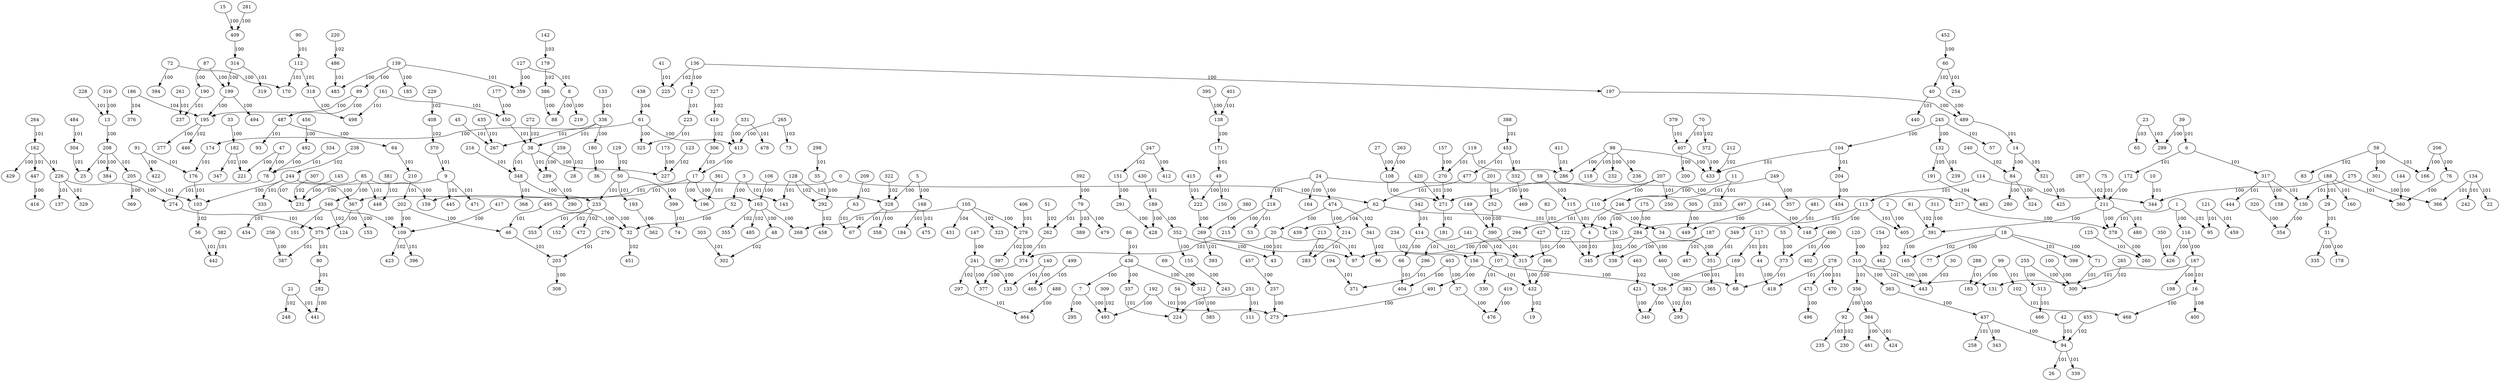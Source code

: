 digraph example{
0 -> 367[label= "101"];
1 -> 378[label= "101"];
2 -> 405[label= "100"];
3 -> 143[label= "101"];
4 -> 345[label= "101"];
6 -> 172[label= "101"];
7 -> 493[label= "100"];
127 -> 8[label= "101"];
9 -> 231[label= "100"];
10 -> 344[label= "101"];
11 -> 246[label= "100"];
12 -> 223[label= "101"];
13 -> 208[label= "100"];
489 -> 14[label= "101"];
15 -> 409[label= "100"];
167 -> 16[label= "101"];
17 -> 159[label= "101"];
18 -> 165[label= "102"];
432 -> 19[label= "102"];
20 -> 374[label= "101"];
21 -> 441[label= "101"];
134 -> 22[label= "101"];
23 -> 299[label= "103"];
24 -> 474[label= "100"];
208 -> 25[label= "100"];
94 -> 26[label= "101"];
27 -> 108[label= "100"];
259 -> 28[label= "102"];
188 -> 29[label= "101"];
30 -> 443[label= "103"];
29 -> 31[label= "101"];
52 -> 32[label= "100"];
33 -> 182[label= "100"];
110 -> 34[label= "100"];
35 -> 292[label= "100"];
180 -> 36[label= "100"];
403 -> 37[label= "100"];
38 -> 348[label= "101"];
39 -> 6[label= "101"];
40 -> 489[label= "100"];
41 -> 225[label= "101"];
42 -> 94[label= "101"];
20 -> 43[label= "101"];
117 -> 44[label= "101"];
45 -> 267[label= "101"];
495 -> 46[label= "101"];
47 -> 78[label= "100"];
163 -> 48[label= "100"];
49 -> 222[label= "100"];
50 -> 233[label= "101"];
51 -> 262[label= "102"];
3 -> 52[label= "100"];
218 -> 53[label= "101"];
54 -> 224[label= "100"];
55 -> 373[label= "100"];
103 -> 56[label= "102"];
245 -> 57[label= "101"];
58 -> 166[label= "101"];
59 -> 115[label= "103"];
60 -> 40[label= "102"];
61 -> 413[label= "100"];
0 -> 62[label= "100"];
63 -> 67[label= "101"];
64 -> 210[label= "101"];
23 -> 65[label= "103"];
414 -> 66[label= "100"];
328 -> 67[label= "101"];
460 -> 68[label= "100"];
69 -> 312[label= "100"];
70 -> 407[label= "103"];
18 -> 71[label= "100"];
72 -> 170[label= "100"];
265 -> 73[label= "103"];
399 -> 74[label= "101"];
75 -> 211[label= "101"];
76 -> 360[label= "100"];
18 -> 77[label= "100"];
78 -> 274[label= "101"];
79 -> 262[label= "101"];
375 -> 80[label= "101"];
81 -> 391[label= "102"];
82 -> 122[label= "101"];
58 -> 83[label= "102"];
14 -> 84[label= "100"];
85 -> 346[label= "100"];
86 -> 436[label= "101"];
87 -> 199[label= "100"];
8 -> 88[label= "100"];
89 -> 487[label= "100"];
90 -> 112[label= "101"];
91 -> 176[label= "101"];
356 -> 92[label= "100"];
487 -> 93[label= "101"];
437 -> 94[label= "100"];
1 -> 95[label= "101"];
341 -> 96[label= "102"];
20 -> 97[label= "101"];
98 -> 286[label= "100"];
99 -> 102[label= "101"];
100 -> 300[label= "100"];
346 -> 101[label= "102"];
102 -> 468[label= "101"];
176 -> 103[label= "101"];
104 -> 433[label= "101"];
105 -> 268[label= "101"];
106 -> 163[label= "100"];
107 -> 326[label= "100"];
108 -> 271[label= "100"];
202 -> 109[label= "100"];
110 -> 294[label= "101"];
251 -> 111[label= "101"];
112 -> 318[label= "101"];
113 -> 284[label= "101"];
114 -> 113[label= "101"];
115 -> 4[label= "101"];
1 -> 116[label= "100"];
117 -> 169[label= "101"];
98 -> 118[label= "105"];
119 -> 270[label= "101"];
120 -> 310[label= "100"];
121 -> 95[label= "101"];
122 -> 345[label= "100"];
123 -> 227[label= "102"];
346 -> 124[label= "102"];
125 -> 260[label= "101"];
62 -> 126[label= "101"];
127 -> 359[label= "100"];
128 -> 328[label= "101"];
129 -> 50[label= "102"];
317 -> 130[label= "101"];
167 -> 131[label= "101"];
245 -> 132[label= "100"];
133 -> 336[label= "101"];
134 -> 366[label= "101"];
241 -> 135[label= "100"];
136 -> 12[label= "100"];
226 -> 137[label= "101"];
138 -> 171[label= "100"];
139 -> 89[label= "100"];
140 -> 135[label= "101"];
141 -> 107[label= "102"];
142 -> 179[label= "103"];
128 -> 143[label= "101"];
144 -> 360[label= "100"];
145 -> 231[label= "102"];
146 -> 148[label= "100"];
147 -> 241[label= "100"];
113 -> 148[label= "100"];
149 -> 390[label= "100"];
49 -> 150[label= "101"];
151 -> 291[label= "100"];
233 -> 152[label= "102"];
367 -> 153[label= "100"];
154 -> 462[label= "102"];
352 -> 155[label= "100"];
156 -> 432[label= "101"];
157 -> 270[label= "100"];
317 -> 158[label= "100"];
85 -> 159[label= "100"];
188 -> 160[label= "101"];
161 -> 450[label= "101"];
162 -> 226[label= "101"];
17 -> 163[label= "100"];
24 -> 164[label= "100"];
391 -> 165[label= "100"];
206 -> 166[label= "100"];
116 -> 167[label= "100"];
5 -> 168[label= "100"];
169 -> 68[label= "101"];
112 -> 170[label= "101"];
171 -> 49[label= "101"];
172 -> 211[label= "100"];
173 -> 227[label= "100"];
61 -> 174[label= "100"];
175 -> 284[label= "100"];
174 -> 176[label= "101"];
177 -> 450[label= "100"];
31 -> 178[label= "100"];
179 -> 386[label= "102"];
336 -> 180[label= "100"];
271 -> 181[label= "101"];
182 -> 221[label= "100"];
99 -> 183[label= "100"];
168 -> 184[label= "101"];
139 -> 185[label= "100"];
186 -> 195[label= "104"];
187 -> 338[label= "100"];
188 -> 344[label= "100"];
189 -> 352[label= "100"];
87 -> 190[label= "100"];
132 -> 191[label= "105"];
192 -> 273[label= "101"];
50 -> 193[label= "101"];
194 -> 371[label= "101"];
89 -> 195[label= "100"];
17 -> 196[label= "100"];
136 -> 197[label= "100"];
167 -> 198[label= "100"];
199 -> 195[label= "100"];
407 -> 200[label= "100"];
201 -> 252[label= "101"];
202 -> 46[label= "100"];
46 -> 203[label= "101"];
104 -> 204[label= "101"];
205 -> 103[label= "101"];
206 -> 76[label= "100"];
207 -> 110[label= "100"];
208 -> 205[label= "101"];
209 -> 63[label= "102"];
210 -> 202[label= "101"];
211 -> 378[label= "100"];
212 -> 433[label= "102"];
213 -> 283[label= "102"];
474 -> 214[label= "100"];
218 -> 215[label= "100"];
216 -> 348[label= "101"];
24 -> 217[label= "100"];
24 -> 218[label= "101"];
8 -> 219[label= "100"];
220 -> 486[label= "102"];
47 -> 221[label= "100"];
222 -> 269[label= "100"];
223 -> 325[label= "101"];
337 -> 224[label= "101"];
136 -> 225[label= "102"];
226 -> 274[label= "100"];
38 -> 227[label= "100"];
228 -> 13[label= "101"];
229 -> 408[label= "102"];
92 -> 230[label= "102"];
85 -> 231[label= "100"];
98 -> 232[label= "100"];
233 -> 32[label= "100"];
234 -> 156[label= "102"];
92 -> 235[label= "103"];
98 -> 236[label= "100"];
190 -> 237[label= "101"];
238 -> 244[label= "102"];
132 -> 239[label= "101"];
240 -> 84[label= "102"];
241 -> 377[label= "100"];
134 -> 242[label= "101"];
155 -> 243[label= "100"];
244 -> 103[label= "100"];
245 -> 104[label= "100"];
246 -> 4[label= "100"];
247 -> 151[label= "102"];
21 -> 248[label= "102"];
249 -> 246[label= "101"];
207 -> 250[label= "101"];
251 -> 224[label= "100"];
252 -> 390[label= "100"];
11 -> 253[label= "101"];
60 -> 254[label= "101"];
255 -> 300[label= "100"];
256 -> 387[label= "100"];
257 -> 273[label= "100"];
437 -> 258[label= "101"];
259 -> 289[label= "100"];
378 -> 260[label= "100"];
261 -> 237[label= "101"];
262 -> 374[label= "101"];
263 -> 108[label= "100"];
264 -> 162[label= "101"];
265 -> 413[label= "100"];
266 -> 432[label= "100"];
336 -> 267[label= "101"];
163 -> 268[label= "100"];
269 -> 97[label= "100"];
270 -> 271[label= "100"];
207 -> 271[label= "100"];
272 -> 38[label= "102"];
491 -> 273[label= "100"];
274 -> 375[label= "101"];
275 -> 130[label= "101"];
276 -> 203[label= "101"];
195 -> 277[label= "100"];
278 -> 418[label= "101"];
105 -> 279[label= "100"];
84 -> 280[label= "100"];
281 -> 409[label= "100"];
80 -> 282[label= "101"];
214 -> 283[label= "101"];
284 -> 97[label= "100"];
285 -> 300[label= "102"];
119 -> 286[label= "101"];
287 -> 211[label= "102"];
288 -> 183[label= "101"];
38 -> 289[label= "101"];
289 -> 290[label= "105"];
291 -> 428[label= "100"];
128 -> 292[label= "102"];
326 -> 293[label= "102"];
294 -> 156[label= "100"];
7 -> 295[label= "100"];
141 -> 296[label= "101"];
241 -> 297[label= "102"];
298 -> 35[label= "101"];
39 -> 299[label= "100"];
71 -> 300[label= "101"];
58 -> 301[label= "100"];
48 -> 302[label= "102"];
303 -> 302[label= "101"];
304 -> 25[label= "101"];
305 -> 449[label= "100"];
306 -> 17[label= "103"];
307 -> 231[label= "107"];
203 -> 308[label= "100"];
309 -> 493[label= "102"];
310 -> 131[label= "100"];
311 -> 391[label= "100"];
436 -> 312[label= "100"];
255 -> 313[label= "100"];
314 -> 199[label= "100"];
122 -> 315[label= "100"];
316 -> 13[label= "100"];
6 -> 317[label= "101"];
318 -> 498[label= "100"];
314 -> 319[label= "101"];
320 -> 354[label= "100"];
14 -> 321[label= "101"];
322 -> 328[label= "102"];
105 -> 323[label= "102"];
84 -> 324[label= "100"];
61 -> 325[label= "100"];
169 -> 326[label= "100"];
327 -> 410[label= "102"];
5 -> 328[label= "100"];
226 -> 329[label= "101"];
107 -> 330[label= "101"];
331 -> 413[label= "100"];
453 -> 332[label= "101"];
244 -> 333[label= "101"];
334 -> 78[label= "101"];
31 -> 335[label= "100"];
336 -> 38[label= "101"];
436 -> 337[label= "100"];
126 -> 338[label= "102"];
94 -> 339[label= "101"];
326 -> 340[label= "100"];
474 -> 341[label= "102"];
342 -> 414[label= "101"];
437 -> 343[label= "100"];
114 -> 344[label= "100"];
284 -> 345[label= "100"];
346 -> 109[label= "100"];
182 -> 347[label= "102"];
348 -> 233[label= "100"];
349 -> 351[label= "101"];
350 -> 426[label= "101"];
34 -> 351[label= "100"];
352 -> 43[label= "100"];
233 -> 353[label= "101"];
130 -> 354[label= "100"];
163 -> 355[label= "102"];
310 -> 356[label= "101"];
249 -> 357[label= "100"];
328 -> 358[label= "100"];
139 -> 359[label= "101"];
188 -> 360[label= "101"];
361 -> 196[label= "101"];
193 -> 362[label= "106"];
310 -> 363[label= "100"];
356 -> 364[label= "100"];
351 -> 365[label= "101"];
275 -> 366[label= "100"];
244 -> 367[label= "100"];
348 -> 368[label= "101"];
205 -> 369[label= "100"];
370 -> 9[label= "101"];
296 -> 371[label= "101"];
70 -> 372[label= "102"];
373 -> 68[label= "101"];
279 -> 374[label= "100"];
367 -> 375[label= "100"];
186 -> 376[label= "104"];
374 -> 377[label= "100"];
217 -> 378[label= "100"];
379 -> 407[label= "101"];
380 -> 269[label= "100"];
381 -> 448[label= "102"];
382 -> 442[label= "101"];
383 -> 293[label= "101"];
208 -> 384[label= "100"];
312 -> 385[label= "100"];
386 -> 88[label= "100"];
375 -> 387[label= "101"];
388 -> 453[label= "101"];
79 -> 389[label= "103"];
390 -> 315[label= "101"];
211 -> 391[label= "100"];
392 -> 79[label= "100"];
269 -> 393[label= "101"];
72 -> 394[label= "100"];
395 -> 138[label= "100"];
109 -> 396[label= "101"];
279 -> 397[label= "102"];
18 -> 398[label= "101"];
50 -> 399[label= "100"];
16 -> 400[label= "108"];
401 -> 138[label= "101"];
490 -> 402[label= "100"];
403 -> 404[label= "100"];
66 -> 404[label= "101"];
113 -> 405[label= "101"];
406 -> 279[label= "101"];
407 -> 433[label= "100"];
408 -> 370[label= "102"];
409 -> 314[label= "100"];
410 -> 306[label= "102"];
411 -> 286[label= "101"];
247 -> 412[label= "100"];
413 -> 17[label= "100"];
414 -> 315[label= "101"];
415 -> 222[label= "101"];
447 -> 416[label= "100"];
417 -> 109[label= "100"];
44 -> 418[label= "100"];
419 -> 476[label= "100"];
420 -> 271[label= "101"];
421 -> 340[label= "100"];
91 -> 422[label= "100"];
109 -> 423[label= "102"];
364 -> 424[label= "101"];
321 -> 425[label= "105"];
116 -> 426[label= "100"];
427 -> 266[label= "101"];
189 -> 428[label= "100"];
162 -> 429[label= "100"];
430 -> 189[label= "101"];
105 -> 431[label= "104"];
315 -> 432[label= "100"];
98 -> 433[label= "100"];
346 -> 434[label= "101"];
435 -> 267[label= "101"];
436 -> 7[label= "100"];
363 -> 437[label= "100"];
438 -> 61[label= "104"];
62 -> 439[label= "104"];
40 -> 440[label= "101"];
282 -> 441[label= "100"];
56 -> 442[label= "101"];
165 -> 443[label= "100"];
317 -> 444[label= "101"];
9 -> 445[label= "101"];
195 -> 446[label= "102"];
162 -> 447[label= "101"];
85 -> 448[label= "101"];
146 -> 449[label= "100"];
450 -> 38[label= "101"];
32 -> 451[label= "102"];
452 -> 60[label= "100"];
453 -> 477[label= "101"];
204 -> 454[label= "100"];
455 -> 94[label= "102"];
456 -> 492[label= "100"];
457 -> 257[label= "100"];
292 -> 458[label= "102"];
121 -> 459[label= "101"];
284 -> 460[label= "100"];
364 -> 461[label= "100"];
462 -> 443[label= "101"];
463 -> 421[label= "102"];
297 -> 464[label= "101"];
140 -> 465[label= "100"];
313 -> 466[label= "101"];
187 -> 467[label= "101"];
16 -> 468[label= "100"];
332 -> 469[label= "100"];
278 -> 470[label= "101"];
9 -> 471[label= "101"];
233 -> 472[label= "102"];
278 -> 473[label= "100"];
474 -> 20[label= "100"];
168 -> 475[label= "101"];
37 -> 476[label= "100"];
477 -> 62[label= "101"];
331 -> 478[label= "101"];
79 -> 479[label= "100"];
211 -> 480[label= "101"];
481 -> 349[label= "101"];
191 -> 482[label= "104"];
139 -> 483[label= "100"];
484 -> 304[label= "101"];
163 -> 485[label= "102"];
486 -> 483[label= "101"];
487 -> 64[label= "100"];
488 -> 464[label= "100"];
197 -> 489[label= "100"];
490 -> 373[label= "101"];
156 -> 491[label= "100"];
492 -> 78[label= "100"];
192 -> 493[label= "100"];
199 -> 494[label= "100"];
495 -> 32[label= "100"];
473 -> 496[label= "100"];
497 -> 126[label= "100"];
161 -> 498[label= "101"];
499 -> 465[label= "105"];
}
